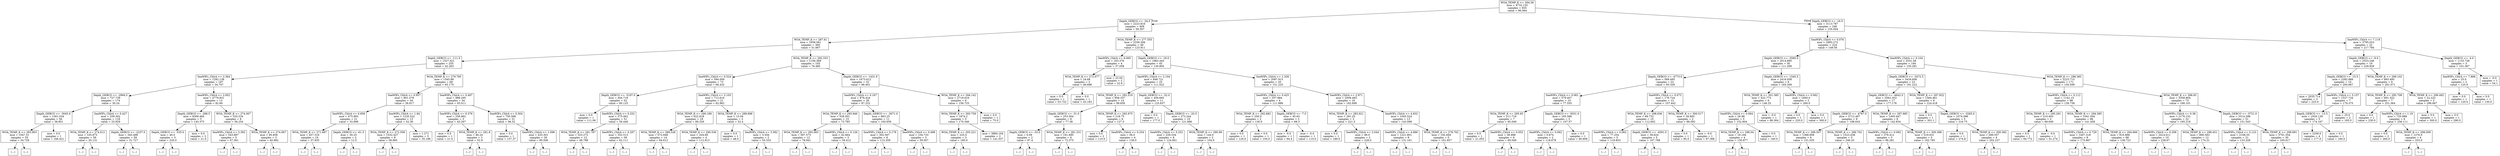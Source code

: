 digraph Tree {
node [shape=box] ;
0 [label="WOA_TEMP_K <= 294.36\nmse = 4732.135\nsamples = 655\nvalue = 96.064"] ;
1 [label="Depth_GEBCO <= -34.5\nmse = 2223.816\nsamples = 409\nvalue = 59.307"] ;
0 -> 1 [labeldistance=2.5, labelangle=45, headlabel="True"] ;
2 [label="WOA_TEMP_K <= 287.61\nmse = 1658.561\nsamples = 360\nvalue = 51.667"] ;
1 -> 2 ;
3 [label="Depth_GEBCO <= -111.0\nmse = 1527.021\nsamples = 255\nvalue = 42.263"] ;
2 -> 3 ;
4 [label="SeaWIFs_ChlrA <= 2.364\nmse = 1292.138\nsamples = 187\nvalue = 34.747"] ;
3 -> 4 ;
5 [label="Depth_GEBCO <= -2994.5\nmse = 727.739\nsamples = 174\nvalue = 30.24"] ;
4 -> 5 ;
6 [label="Depth_GEBCO <= -3045.0\nmse = 1561.034\nsamples = 56\nvalue = 38.951"] ;
5 -> 6 ;
7 [label="WOA_TEMP_K <= 283.903\nmse = 1047.51\nsamples = 55\nvalue = 34.729"] ;
6 -> 7 ;
8 [label="(...)"] ;
7 -> 8 ;
93 [label="(...)"] ;
7 -> 93 ;
114 [label="mse = 0.0\nsamples = 1\nvalue = 168.421"] ;
6 -> 114 ;
115 [label="SeaWIFs_ChlrA <= 0.427\nmse = 259.302\nsamples = 118\nvalue = 25.929"] ;
5 -> 115 ;
116 [label="WOA_TEMP_K <= 274.012\nmse = 105.873\nsamples = 59\nvalue = 20.131"] ;
115 -> 116 ;
117 [label="(...)"] ;
116 -> 117 ;
138 [label="(...)"] ;
116 -> 138 ;
189 [label="Depth_GEBCO <= -2237.0\nmse = 345.498\nsamples = 59\nvalue = 31.727"] ;
115 -> 189 ;
190 [label="(...)"] ;
189 -> 190 ;
201 [label="(...)"] ;
189 -> 201 ;
288 [label="SeaWIFs_ChlrA <= 2.852\nmse = 4779.831\nsamples = 13\nvalue = 82.66"] ;
4 -> 288 ;
289 [label="Depth_GEBCO <= -288.5\nmse = 9306.484\nsamples = 5\nvalue = 145.375"] ;
288 -> 289 ;
290 [label="Depth_GEBCO <= -535.0\nmse = 40.0\nsamples = 3\nvalue = 220.0"] ;
289 -> 290 ;
291 [label="(...)"] ;
290 -> 291 ;
292 [label="(...)"] ;
290 -> 292 ;
293 [label="mse = 0.0\nsamples = 2\nvalue = 21.0"] ;
289 -> 293 ;
294 [label="WOA_TEMP_K <= 274.007\nmse = 520.534\nsamples = 8\nvalue = 56.254"] ;
288 -> 294 ;
295 [label="SeaWIFs_ChlrA <= 3.392\nmse = 543.687\nsamples = 5\nvalue = 67.361"] ;
294 -> 295 ;
296 [label="(...)"] ;
295 -> 296 ;
297 [label="(...)"] ;
295 -> 297 ;
302 [label="WOA_TEMP_K <= 274.067\nmse = 85.856\nsamples = 3\nvalue = 40.982"] ;
294 -> 302 ;
303 [label="(...)"] ;
302 -> 303 ;
304 [label="(...)"] ;
302 -> 304 ;
305 [label="WOA_TEMP_K <= 279.795\nmse = 1545.89\nsamples = 68\nvalue = 65.175"] ;
3 -> 305 ;
306 [label="SeaWIFs_ChlrA <= 0.957\nmse = 801.578\nsamples = 34\nvalue = 39.917"] ;
305 -> 306 ;
307 [label="SeaWIFs_ChlrA <= 0.859\nmse = 475.993\nsamples = 21\nvalue = 33.696"] ;
306 -> 307 ;
308 [label="WOA_TEMP_K <= 271.687\nmse = 457.316\nsamples = 19\nvalue = 37.935"] ;
307 -> 308 ;
309 [label="(...)"] ;
308 -> 309 ;
316 [label="(...)"] ;
308 -> 316 ;
327 [label="Depth_GEBCO <= -61.5\nmse = 30.25\nsamples = 2\nvalue = 12.5"] ;
307 -> 327 ;
328 [label="(...)"] ;
327 -> 328 ;
329 [label="(...)"] ;
327 -> 329 ;
330 [label="SeaWIFs_ChlrA <= 1.84\nmse = 1220.522\nsamples = 13\nvalue = 52.36"] ;
306 -> 330 ;
331 [label="WOA_TEMP_K <= 272.509\nmse = 1532.427\nsamples = 8\nvalue = 58.965"] ;
330 -> 331 ;
332 [label="(...)"] ;
331 -> 332 ;
333 [label="(...)"] ;
331 -> 333 ;
334 [label="mse = 1.271\nsamples = 5\nvalue = 35.188"] ;
330 -> 334 ;
335 [label="SeaWIFs_ChlrA <= 0.497\nmse = 888.295\nsamples = 34\nvalue = 93.011"] ;
305 -> 335 ;
336 [label="SeaWIFs_ChlrA <= 0.376\nmse = 256.962\nsamples = 3\nvalue = 42.267"] ;
335 -> 336 ;
337 [label="mse = 0.0\nsamples = 1\nvalue = 21.0"] ;
336 -> 337 ;
338 [label="WOA_TEMP_K <= 281.8\nmse = 46.24\nsamples = 2\nvalue = 52.9"] ;
336 -> 338 ;
339 [label="(...)"] ;
338 -> 339 ;
340 [label="(...)"] ;
338 -> 340 ;
341 [label="SeaWIFs_ChlrA <= 0.504\nmse = 750.586\nsamples = 31\nvalue = 96.32"] ;
335 -> 341 ;
342 [label="mse = 0.0\nsamples = 1\nvalue = 157.37"] ;
341 -> 342 ;
343 [label="SeaWIFs_ChlrA <= 1.096\nmse = 433.301\nsamples = 30\nvalue = 90.506"] ;
341 -> 343 ;
344 [label="(...)"] ;
343 -> 344 ;
355 [label="(...)"] ;
343 -> 355 ;
386 [label="WOA_TEMP_K <= 292.333\nmse = 1156.369\nsamples = 105\nvalue = 76.485"] ;
2 -> 386 ;
387 [label="SeaWIFs_ChlrA <= 0.524\nmse = 594.009\nsamples = 73\nvalue = 66.432"] ;
386 -> 387 ;
388 [label="Depth_GEBCO <= -5197.0\nmse = 404.718\nsamples = 52\nvalue = 60.125"] ;
387 -> 388 ;
389 [label="mse = 0.0\nsamples = 1\nvalue = 111.06"] ;
388 -> 389 ;
390 [label="SeaWIFs_ChlrA <= 0.252\nmse = 375.062\nsamples = 51\nvalue = 59.446"] ;
388 -> 390 ;
391 [label="WOA_TEMP_K <= 291.787\nmse = 323.272\nsamples = 12\nvalue = 48.788"] ;
390 -> 391 ;
392 [label="(...)"] ;
391 -> 392 ;
403 [label="(...)"] ;
391 -> 403 ;
412 [label="SeaWIFs_ChlrA <= 0.297\nmse = 352.513\nsamples = 39\nvalue = 62.111"] ;
390 -> 412 ;
413 [label="(...)"] ;
412 -> 413 ;
438 [label="(...)"] ;
412 -> 438 ;
477 [label="SeaWIFs_ChlrA <= 3.103\nmse = 712.616\nsamples = 21\nvalue = 82.962"] ;
387 -> 477 ;
478 [label="WOA_TEMP_K <= 290.189\nmse = 622.818\nsamples = 18\nvalue = 89.329"] ;
477 -> 478 ;
479 [label="WOA_TEMP_K <= 289.528\nmse = 572.948\nsamples = 14\nvalue = 84.612"] ;
478 -> 479 ;
480 [label="(...)"] ;
479 -> 480 ;
491 [label="(...)"] ;
479 -> 491 ;
500 [label="WOA_TEMP_K <= 290.536\nmse = 204.69\nsamples = 4\nvalue = 112.913"] ;
478 -> 500 ;
501 [label="(...)"] ;
500 -> 501 ;
504 [label="(...)"] ;
500 -> 504 ;
505 [label="WOA_TEMP_K <= 289.898\nmse = 15.04\nsamples = 3\nvalue = 52.4"] ;
477 -> 505 ;
506 [label="mse = 0.0\nsamples = 1\nvalue = 48.0"] ;
505 -> 506 ;
507 [label="SeaWIFs_ChlrA <= 3.582\nmse = 3.556\nsamples = 2\nvalue = 55.333"] ;
505 -> 507 ;
508 [label="(...)"] ;
507 -> 508 ;
509 [label="(...)"] ;
507 -> 509 ;
510 [label="Depth_GEBCO <= -1431.0\nmse = 1673.612\nsamples = 32\nvalue = 96.401"] ;
386 -> 510 ;
511 [label="SeaWIFs_ChlrA <= 0.167\nmse = 876.424\nsamples = 26\nvalue = 87.222"] ;
510 -> 511 ;
512 [label="WOA_TEMP_K <= 293.946\nmse = 528.501\nsamples = 15\nvalue = 73.785"] ;
511 -> 512 ;
513 [label="WOA_TEMP_K <= 293.083\nmse = 397.573\nsamples = 12\nvalue = 78.941"] ;
512 -> 513 ;
514 [label="(...)"] ;
513 -> 514 ;
527 [label="(...)"] ;
513 -> 527 ;
536 [label="SeaWIFs_ChlrA <= 0.126\nmse = 42.664\nsamples = 3\nvalue = 39.412"] ;
512 -> 536 ;
537 [label="(...)"] ;
536 -> 537 ;
540 [label="(...)"] ;
536 -> 540 ;
541 [label="Depth_GEBCO <= -2671.0\nmse = 863.25\nsamples = 11\nvalue = 100.659"] ;
511 -> 541 ;
542 [label="SeaWIFs_ChlrA <= 0.178\nmse = 302.567\nsamples = 8\nvalue = 115.359"] ;
541 -> 542 ;
543 [label="(...)"] ;
542 -> 543 ;
546 [label="(...)"] ;
542 -> 546 ;
557 [label="SeaWIFs_ChlrA <= 0.498\nmse = 104.733\nsamples = 3\nvalue = 59.007"] ;
541 -> 557 ;
558 [label="(...)"] ;
557 -> 558 ;
559 [label="(...)"] ;
557 -> 559 ;
562 [label="WOA_TEMP_K <= 294.142\nmse = 2719.616\nsamples = 6\nvalue = 156.725"] ;
510 -> 562 ;
563 [label="WOA_TEMP_K <= 293.759\nmse = 1874.2\nsamples = 5\nvalue = 170.346"] ;
562 -> 563 ;
564 [label="WOA_TEMP_K <= 293.221\nmse = 225.0\nsamples = 3\nvalue = 185.0"] ;
563 -> 564 ;
565 [label="(...)"] ;
564 -> 565 ;
566 [label="(...)"] ;
564 -> 566 ;
567 [label="mse = 3884.104\nsamples = 2\nvalue = 141.037"] ;
563 -> 567 ;
568 [label="mse = 0.0\nsamples = 1\nvalue = 75.0"] ;
562 -> 568 ;
569 [label="WOA_TEMP_K <= 277.555\nmse = 2336.206\nsamples = 49\nvalue = 123.911"] ;
1 -> 569 ;
570 [label="SeaWIFs_ChlrA <= 6.065\nmse = 163.376\nsamples = 4\nvalue = 37.058"] ;
569 -> 570 ;
571 [label="WOA_TEMP_K <= 272.077\nmse = 24.68\nsamples = 2\nvalue = 46.696"] ;
570 -> 571 ;
572 [label="mse = 0.0\nsamples = 1\nvalue = 53.722"] ;
571 -> 572 ;
573 [label="mse = 0.0\nsamples = 1\nvalue = 43.183"] ;
571 -> 573 ;
574 [label="mse = 23.04\nsamples = 2\nvalue = 22.6"] ;
570 -> 574 ;
575 [label="Depth_GEBCO <= -18.0\nmse = 1862.443\nsamples = 45\nvalue = 130.805"] ;
569 -> 575 ;
576 [label="SeaWIFs_ChlrA <= 2.104\nmse = 848.721\nsamples = 25\nvalue = 111.022"] ;
575 -> 576 ;
577 [label="WOA_TEMP_K <= 292.519\nmse = 858.337\nsamples = 14\nvalue = 99.656"] ;
576 -> 577 ;
578 [label="Depth_GEBCO <= -31.0\nmse = 253.564\nsamples = 8\nvalue = 77.38"] ;
577 -> 578 ;
579 [label="Depth_GEBCO <= -33.0\nmse = 0.09\nsamples = 2\nvalue = 97.4"] ;
578 -> 579 ;
580 [label="(...)"] ;
579 -> 580 ;
581 [label="(...)"] ;
579 -> 581 ;
582 [label="WOA_TEMP_K <= 281.331\nmse = 191.685\nsamples = 6\nvalue = 72.375"] ;
578 -> 582 ;
583 [label="(...)"] ;
582 -> 583 ;
584 [label="(...)"] ;
582 -> 584 ;
591 [label="WOA_TEMP_K <= 292.675\nmse = 218.75\nsamples = 6\nvalue = 127.5"] ;
577 -> 591 ;
592 [label="mse = 0.0\nsamples = 2\nvalue = 110.0"] ;
591 -> 592 ;
593 [label="SeaWIFs_ChlrA <= 0.254\nmse = 56.0\nsamples = 4\nvalue = 138.0"] ;
591 -> 593 ;
594 [label="(...)"] ;
593 -> 594 ;
595 [label="(...)"] ;
593 -> 595 ;
596 [label="Depth_GEBCO <= -32.0\nmse = 456.665\nsamples = 11\nvalue = 125.637"] ;
576 -> 596 ;
597 [label="mse = 0.0\nsamples = 1\nvalue = 177.0"] ;
596 -> 597 ;
598 [label="Depth_GEBCO <= -20.5\nmse = 273.244\nsamples = 10\nvalue = 121.686"] ;
596 -> 598 ;
599 [label="SeaWIFs_ChlrA <= 5.252\nmse = 229.534\nsamples = 8\nvalue = 124.901"] ;
598 -> 599 ;
600 [label="(...)"] ;
599 -> 600 ;
613 [label="(...)"] ;
599 -> 613 ;
614 [label="WOA_TEMP_K <= 290.99\nmse = 144.0\nsamples = 2\nvalue = 104.0"] ;
598 -> 614 ;
615 [label="(...)"] ;
614 -> 615 ;
616 [label="(...)"] ;
614 -> 616 ;
617 [label="SeaWIFs_ChlrA <= 1.328\nmse = 2087.915\nsamples = 20\nvalue = 151.225"] ;
575 -> 617 ;
618 [label="SeaWIFs_ChlrA <= 0.425\nmse = 357.884\nsamples = 4\nvalue = 111.886"] ;
617 -> 618 ;
619 [label="WOA_TEMP_K <= 292.683\nmse = 200.0\nsamples = 2\nvalue = 130.0"] ;
618 -> 619 ;
620 [label="mse = 0.0\nsamples = 1\nvalue = 120.0"] ;
619 -> 620 ;
621 [label="mse = 0.0\nsamples = 1\nvalue = 150.0"] ;
619 -> 621 ;
622 [label="Depth_GEBCO <= -7.0\nmse = 45.63\nsamples = 2\nvalue = 98.3"] ;
618 -> 622 ;
623 [label="mse = -0.0\nsamples = 1\nvalue = 94.4"] ;
622 -> 623 ;
624 [label="mse = -0.0\nsamples = 1\nvalue = 110.0"] ;
622 -> 624 ;
625 [label="SeaWIFs_ChlrA <= 2.971\nmse = 2009.483\nsamples = 16\nvalue = 162.699"] ;
617 -> 625 ;
626 [label="WOA_TEMP_K <= 283.021\nmse = 291.25\nsamples = 3\nvalue = 221.5"] ;
625 -> 626 ;
627 [label="mse = 0.0\nsamples = 1\nvalue = 189.0"] ;
626 -> 627 ;
628 [label="SeaWIFs_ChlrA <= 2.044\nmse = 96.0\nsamples = 2\nvalue = 228.0"] ;
626 -> 628 ;
629 [label="(...)"] ;
628 -> 629 ;
630 [label="(...)"] ;
628 -> 630 ;
631 [label="SeaWIFs_ChlrA <= 4.932\nmse = 1045.524\nsamples = 13\nvalue = 143.098"] ;
625 -> 631 ;
632 [label="SeaWIFs_ChlrA <= 4.686\nmse = 1221.801\nsamples = 8\nvalue = 131.161"] ;
631 -> 632 ;
633 [label="(...)"] ;
632 -> 633 ;
640 [label="(...)"] ;
632 -> 640 ;
645 [label="WOA_TEMP_K <= 278.762\nmse = 192.694\nsamples = 5\nvalue = 161.857"] ;
631 -> 645 ;
646 [label="(...)"] ;
645 -> 646 ;
647 [label="(...)"] ;
645 -> 647 ;
654 [label="Depth_GEBCO <= -16.5\nmse = 3113.787\nsamples = 246\nvalue = 155.004"] ;
0 -> 654 [labeldistance=2.5, labelangle=-45, headlabel="False"] ;
655 [label="SeaWIFs_ChlrA <= 0.076\nmse = 2683.272\nsamples = 224\nvalue = 149.56"] ;
654 -> 655 ;
656 [label="Depth_GEBCO <= -3560.0\nmse = 2014.895\nsamples = 30\nvalue = 111.299"] ;
655 -> 656 ;
657 [label="Depth_GEBCO <= -4773.0\nmse = 589.495\nsamples = 22\nvalue = 93.329"] ;
656 -> 657 ;
658 [label="SeaWIFs_ChlrA <= 0.061\nmse = 579.407\nsamples = 10\nvalue = 77.555"] ;
657 -> 658 ;
659 [label="WOA_TEMP_K <= 295.65\nmse = 211.719\nsamples = 7\nvalue = 65.049"] ;
658 -> 659 ;
660 [label="mse = 0.0\nsamples = 1\nvalue = 21.053"] ;
659 -> 660 ;
661 [label="SeaWIFs_ChlrA <= 0.052\nmse = 38.998\nsamples = 6\nvalue = 69.049"] ;
659 -> 661 ;
662 [label="(...)"] ;
661 -> 662 ;
667 [label="(...)"] ;
661 -> 667 ;
672 [label="Depth_GEBCO <= -5031.0\nmse = 185.586\nsamples = 3\nvalue = 107.57"] ;
658 -> 672 ;
673 [label="SeaWIFs_ChlrA <= 0.062\nmse = 0.874\nsamples = 2\nvalue = 118.678"] ;
672 -> 673 ;
674 [label="(...)"] ;
673 -> 674 ;
675 [label="(...)"] ;
673 -> 675 ;
676 [label="mse = 0.0\nsamples = 1\nvalue = 90.909"] ;
672 -> 676 ;
677 [label="SeaWIFs_ChlrA <= 0.073\nmse = 176.724\nsamples = 12\nvalue = 107.442"] ;
657 -> 677 ;
678 [label="WOA_TEMP_K <= 298.636\nmse = 89.732\nsamples = 10\nvalue = 112.602"] ;
677 -> 678 ;
679 [label="SeaWIFs_ChlrA <= 0.062\nmse = 77.254\nsamples = 5\nvalue = 119.853"] ;
678 -> 679 ;
680 [label="(...)"] ;
679 -> 680 ;
685 [label="(...)"] ;
679 -> 685 ;
688 [label="Depth_GEBCO <= -4591.0\nmse = 39.624\nsamples = 5\nvalue = 107.768"] ;
678 -> 688 ;
689 [label="(...)"] ;
688 -> 689 ;
690 [label="(...)"] ;
688 -> 690 ;
695 [label="WOA_TEMP_K <= 300.517\nmse = 28.683\nsamples = 2\nvalue = 88.092"] ;
677 -> 695 ;
696 [label="mse = 0.0\nsamples = 1\nvalue = 85.0"] ;
695 -> 696 ;
697 [label="mse = -0.0\nsamples = 1\nvalue = 97.368"] ;
695 -> 697 ;
698 [label="Depth_GEBCO <= -1545.5\nmse = 2416.058\nsamples = 8\nvalue = 165.209"] ;
656 -> 698 ;
699 [label="WOA_TEMP_K <= 301.385\nmse = 422.773\nsamples = 6\nvalue = 146.25"] ;
698 -> 699 ;
700 [label="SeaWIFs_ChlrA <= 0.064\nmse = 26.98\nsamples = 5\nvalue = 152.904"] ;
699 -> 700 ;
701 [label="WOA_TEMP_K <= 296.04\nmse = 16.194\nsamples = 4\nvalue = 150.877"] ;
700 -> 701 ;
702 [label="(...)"] ;
701 -> 702 ;
703 [label="(...)"] ;
701 -> 703 ;
706 [label="mse = 0.0\nsamples = 1\nvalue = 160.0"] ;
700 -> 706 ;
707 [label="mse = -0.0\nsamples = 1\nvalue = 86.364"] ;
699 -> 707 ;
708 [label="SeaWIFs_ChlrA <= 0.062\nmse = 1600.0\nsamples = 2\nvalue = 260.0"] ;
698 -> 708 ;
709 [label="mse = 0.0\nsamples = 1\nvalue = 220.0"] ;
708 -> 709 ;
710 [label="mse = 0.0\nsamples = 1\nvalue = 300.0"] ;
708 -> 710 ;
711 [label="SeaWIFs_ChlrA <= 0.104\nmse = 2531.58\nsamples = 194\nvalue = 155.281"] ;
655 -> 711 ;
712 [label="Depth_GEBCO <= -3472.5\nmse = 3434.606\nsamples = 23\nvalue = 191.222"] ;
711 -> 712 ;
713 [label="Depth_GEBCO <= -4642.5\nmse = 3562.353\nsamples = 17\nvalue = 177.178"] ;
712 -> 713 ;
714 [label="Depth_GEBCO <= -4787.0\nmse = 3712.497\nsamples = 9\nvalue = 198.643"] ;
713 -> 714 ;
715 [label="WOA_TEMP_K <= 299.507\nmse = 1368.609\nsamples = 6\nvalue = 151.035"] ;
714 -> 715 ;
716 [label="(...)"] ;
715 -> 716 ;
721 [label="(...)"] ;
715 -> 721 ;
726 [label="WOA_TEMP_K <= 296.702\nmse = 1523.438\nsamples = 3\nvalue = 246.25"] ;
714 -> 726 ;
727 [label="(...)"] ;
726 -> 727 ;
728 [label="(...)"] ;
726 -> 728 ;
731 [label="WOA_TEMP_K <= 297.685\nmse = 1405.447\nsamples = 8\nvalue = 142.834"] ;
713 -> 731 ;
732 [label="SeaWIFs_ChlrA <= 0.092\nmse = 376.412\nsamples = 3\nvalue = 96.281"] ;
731 -> 732 ;
733 [label="(...)"] ;
732 -> 733 ;
734 [label="(...)"] ;
732 -> 734 ;
735 [label="WOA_TEMP_K <= 300.388\nmse = 519.631\nsamples = 5\nvalue = 162.785"] ;
731 -> 735 ;
736 [label="(...)"] ;
735 -> 736 ;
743 [label="(...)"] ;
735 -> 743 ;
744 [label="WOA_TEMP_K <= 297.922\nmse = 1564.461\nsamples = 6\nvalue = 224.418"] ;
712 -> 744 ;
745 [label="mse = 0.0\nsamples = 1\nvalue = 301.1"] ;
744 -> 745 ;
746 [label="Depth_GEBCO <= -3265.0\nmse = 1074.096\nsamples = 5\nvalue = 216.75"] ;
744 -> 746 ;
747 [label="mse = 0.0\nsamples = 1\nvalue = 274.8"] ;
746 -> 747 ;
748 [label="WOA_TEMP_K <= 300.382\nmse = 289.557\nsamples = 4\nvalue = 202.237"] ;
746 -> 748 ;
749 [label="(...)"] ;
748 -> 749 ;
752 [label="(...)"] ;
748 -> 752 ;
753 [label="WOA_TEMP_K <= 298.385\nmse = 2223.715\nsamples = 171\nvalue = 150.599"] ;
711 -> 753 ;
754 [label="SeaWIFs_ChlrA <= 0.112\nmse = 1142.15\nsamples = 98\nvalue = 139.738"] ;
753 -> 754 ;
755 [label="WOA_TEMP_K <= 295.291\nmse = 210.403\nsamples = 2\nvalue = 69.649"] ;
754 -> 755 ;
756 [label="mse = 0.0\nsamples = 1\nvalue = 94.772"] ;
755 -> 756 ;
757 [label="mse = -0.0\nsamples = 1\nvalue = 61.274"] ;
755 -> 757 ;
758 [label="WOA_TEMP_K <= 294.585\nmse = 1041.504\nsamples = 96\nvalue = 141.458"] ;
754 -> 758 ;
759 [label="SeaWIFs_ChlrA <= 0.729\nmse = 1407.318\nsamples = 8\nvalue = 175.867"] ;
758 -> 759 ;
760 [label="(...)"] ;
759 -> 760 ;
765 [label="(...)"] ;
759 -> 765 ;
768 [label="WOA_TEMP_K <= 294.666\nmse = 910.866\nsamples = 88\nvalue = 138.723"] ;
758 -> 768 ;
769 [label="(...)"] ;
768 -> 769 ;
770 [label="(...)"] ;
768 -> 770 ;
905 [label="WOA_TEMP_K <= 298.93\nmse = 3358.804\nsamples = 73\nvalue = 166.101"] ;
753 -> 905 ;
906 [label="SeaWIFs_ChlrA <= 0.38\nmse = 2176.152\nsamples = 22\nvalue = 195.218"] ;
905 -> 906 ;
907 [label="SeaWIFs_ChlrA <= 0.299\nmse = 2414.611\nsamples = 10\nvalue = 228.67"] ;
906 -> 907 ;
908 [label="(...)"] ;
907 -> 908 ;
909 [label="(...)"] ;
907 -> 909 ;
912 [label="WOA_TEMP_K <= 298.451\nmse = 890.563\nsamples = 12\nvalue = 174.31"] ;
906 -> 912 ;
913 [label="(...)"] ;
912 -> 913 ;
914 [label="(...)"] ;
912 -> 914 ;
927 [label="Depth_GEBCO <= -3721.0\nmse = 3314.298\nsamples = 51\nvalue = 151.543"] ;
905 -> 927 ;
928 [label="SeaWIFs_ChlrA <= 0.123\nmse = 2108.55\nsamples = 21\nvalue = 133.328"] ;
927 -> 928 ;
929 [label="(...)"] ;
928 -> 929 ;
940 [label="(...)"] ;
928 -> 940 ;
969 [label="WOA_TEMP_K <= 299.691\nmse = 3791.554\nsamples = 30\nvalue = 165.617"] ;
927 -> 969 ;
970 [label="(...)"] ;
969 -> 970 ;
987 [label="(...)"] ;
969 -> 987 ;
1018 [label="SeaWIFs_ChlrA <= 7.119\nmse = 3795.023\nsamples = 22\nvalue = 217.784"] ;
654 -> 1018 ;
1019 [label="Depth_GEBCO <= -9.0\nmse = 2523.246\nsamples = 19\nvalue = 229.828"] ;
1018 -> 1019 ;
1020 [label="Depth_GEBCO <= -15.5\nmse = 2282.889\nsamples = 10\nvalue = 200.667"] ;
1019 -> 1020 ;
1021 [label="mse = 2035.714\nsamples = 3\nvalue = 225.0"] ;
1020 -> 1021 ;
1022 [label="SeaWIFs_ChlrA <= 5.157\nmse = 1527.734\nsamples = 7\nvalue = 179.375"] ;
1020 -> 1022 ;
1023 [label="Depth_GEBCO <= -13.5\nmse = 1920.139\nsamples = 5\nvalue = 174.167"] ;
1022 -> 1023 ;
1024 [label="mse = 2256.0\nsamples = 4\nvalue = 177.0"] ;
1023 -> 1024 ;
1025 [label="mse = 0.0\nsamples = 1\nvalue = 160.0"] ;
1023 -> 1025 ;
1026 [label="mse = 25.0\nsamples = 2\nvalue = 195.0"] ;
1022 -> 1026 ;
1027 [label="WOA_TEMP_K <= 299.102\nmse = 893.495\nsamples = 9\nvalue = 261.071"] ;
1019 -> 1027 ;
1028 [label="WOA_TEMP_K <= 295.708\nmse = 691.322\nsamples = 7\nvalue = 251.364"] ;
1027 -> 1028 ;
1029 [label="mse = 0.0\nsamples = 1\nvalue = 230.0"] ;
1028 -> 1029 ;
1030 [label="SeaWIFs_ChlrA <= 1.19\nmse = 720.988\nsamples = 6\nvalue = 256.111"] ;
1028 -> 1030 ;
1031 [label="mse = 0.0\nsamples = 2\nvalue = 260.0"] ;
1030 -> 1031 ;
1032 [label="WOA_TEMP_K <= 298.009\nmse = 1276.0\nsamples = 4\nvalue = 253.0"] ;
1030 -> 1032 ;
1033 [label="(...)"] ;
1032 -> 1033 ;
1034 [label="(...)"] ;
1032 -> 1034 ;
1035 [label="WOA_TEMP_K <= 299.492\nmse = 22.222\nsamples = 2\nvalue = 296.667"] ;
1027 -> 1035 ;
1036 [label="mse = 0.0\nsamples = 1\nvalue = 300.0"] ;
1035 -> 1036 ;
1037 [label="mse = 0.0\nsamples = 1\nvalue = 290.0"] ;
1035 -> 1037 ;
1038 [label="Depth_GEBCO <= -4.0\nmse = 1133.736\nsamples = 3\nvalue = 101.367"] ;
1018 -> 1038 ;
1039 [label="SeaWIFs_ChlrA <= 7.868\nmse = 25.0\nsamples = 2\nvalue = 125.0"] ;
1038 -> 1039 ;
1040 [label="mse = 0.0\nsamples = 1\nvalue = 120.0"] ;
1039 -> 1040 ;
1041 [label="mse = 0.0\nsamples = 1\nvalue = 130.0"] ;
1039 -> 1041 ;
1042 [label="mse = -0.0\nsamples = 1\nvalue = 54.1"] ;
1038 -> 1042 ;
}